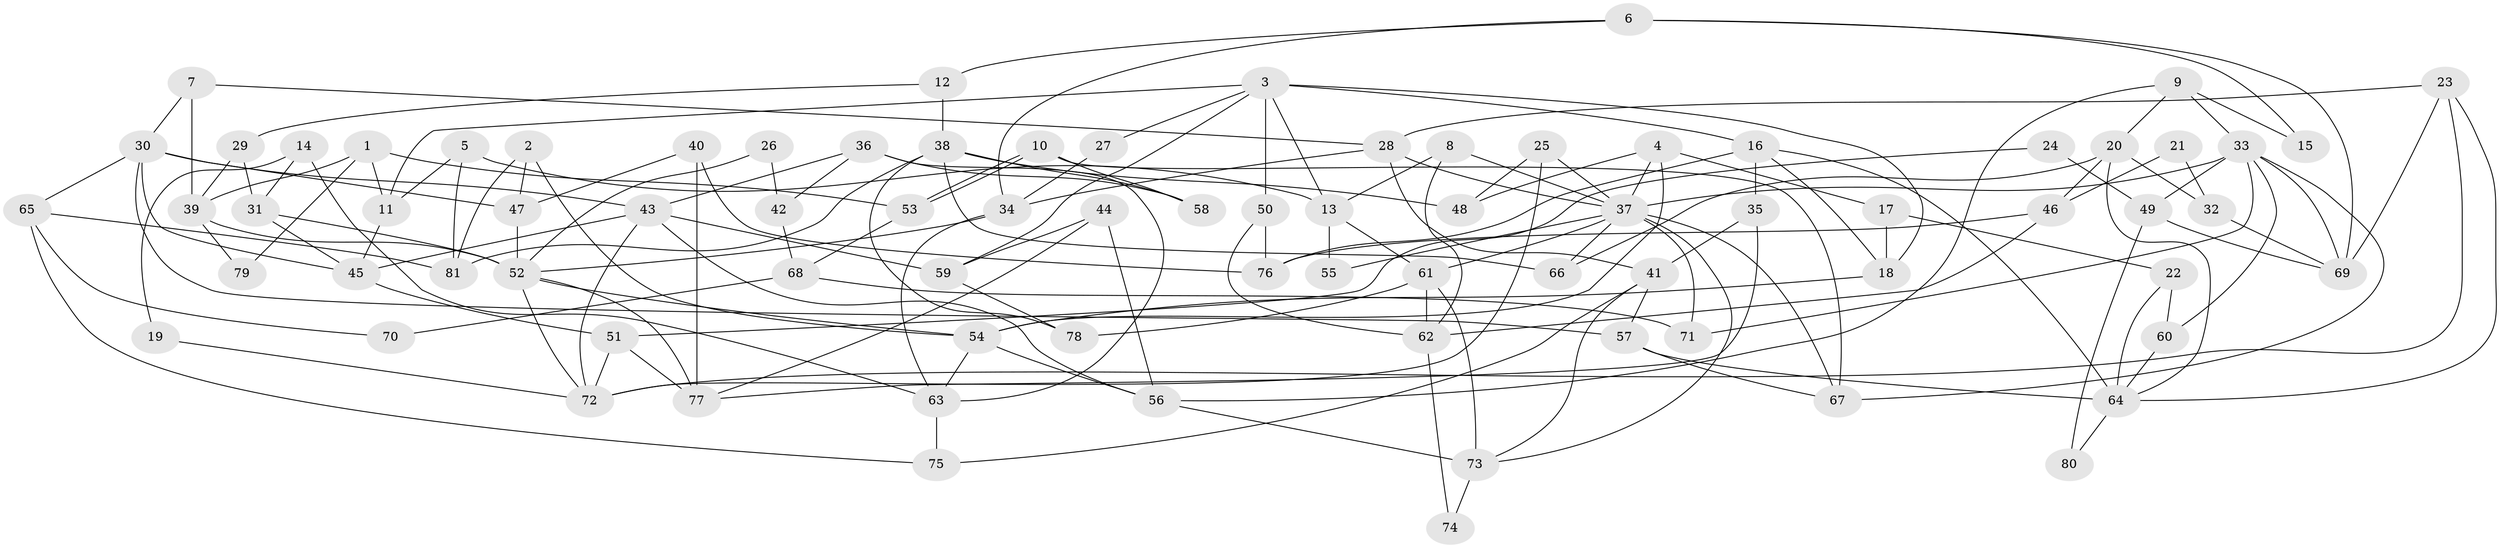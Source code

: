 // Generated by graph-tools (version 1.1) at 2025/15/03/09/25 04:15:08]
// undirected, 81 vertices, 162 edges
graph export_dot {
graph [start="1"]
  node [color=gray90,style=filled];
  1;
  2;
  3;
  4;
  5;
  6;
  7;
  8;
  9;
  10;
  11;
  12;
  13;
  14;
  15;
  16;
  17;
  18;
  19;
  20;
  21;
  22;
  23;
  24;
  25;
  26;
  27;
  28;
  29;
  30;
  31;
  32;
  33;
  34;
  35;
  36;
  37;
  38;
  39;
  40;
  41;
  42;
  43;
  44;
  45;
  46;
  47;
  48;
  49;
  50;
  51;
  52;
  53;
  54;
  55;
  56;
  57;
  58;
  59;
  60;
  61;
  62;
  63;
  64;
  65;
  66;
  67;
  68;
  69;
  70;
  71;
  72;
  73;
  74;
  75;
  76;
  77;
  78;
  79;
  80;
  81;
  1 -- 11;
  1 -- 39;
  1 -- 53;
  1 -- 79;
  2 -- 54;
  2 -- 81;
  2 -- 47;
  3 -- 16;
  3 -- 13;
  3 -- 11;
  3 -- 18;
  3 -- 27;
  3 -- 50;
  3 -- 59;
  4 -- 48;
  4 -- 54;
  4 -- 17;
  4 -- 37;
  5 -- 13;
  5 -- 11;
  5 -- 81;
  6 -- 69;
  6 -- 34;
  6 -- 12;
  6 -- 15;
  7 -- 28;
  7 -- 30;
  7 -- 39;
  8 -- 37;
  8 -- 62;
  8 -- 13;
  9 -- 33;
  9 -- 56;
  9 -- 15;
  9 -- 20;
  10 -- 53;
  10 -- 53;
  10 -- 67;
  10 -- 58;
  11 -- 45;
  12 -- 38;
  12 -- 29;
  13 -- 61;
  13 -- 55;
  14 -- 31;
  14 -- 63;
  14 -- 19;
  16 -- 35;
  16 -- 18;
  16 -- 64;
  16 -- 76;
  17 -- 18;
  17 -- 22;
  18 -- 54;
  19 -- 72;
  20 -- 64;
  20 -- 32;
  20 -- 46;
  20 -- 66;
  21 -- 46;
  21 -- 32;
  22 -- 60;
  22 -- 64;
  23 -- 64;
  23 -- 28;
  23 -- 69;
  23 -- 72;
  24 -- 49;
  24 -- 51;
  25 -- 37;
  25 -- 72;
  25 -- 48;
  26 -- 52;
  26 -- 42;
  27 -- 34;
  28 -- 41;
  28 -- 37;
  28 -- 34;
  29 -- 39;
  29 -- 31;
  30 -- 43;
  30 -- 47;
  30 -- 45;
  30 -- 57;
  30 -- 65;
  31 -- 52;
  31 -- 45;
  32 -- 69;
  33 -- 67;
  33 -- 37;
  33 -- 49;
  33 -- 60;
  33 -- 69;
  33 -- 71;
  34 -- 52;
  34 -- 63;
  35 -- 41;
  35 -- 77;
  36 -- 43;
  36 -- 58;
  36 -- 42;
  36 -- 63;
  37 -- 66;
  37 -- 55;
  37 -- 61;
  37 -- 67;
  37 -- 71;
  37 -- 73;
  38 -- 81;
  38 -- 78;
  38 -- 48;
  38 -- 58;
  38 -- 66;
  39 -- 52;
  39 -- 79;
  40 -- 77;
  40 -- 76;
  40 -- 47;
  41 -- 57;
  41 -- 73;
  41 -- 75;
  42 -- 68;
  43 -- 45;
  43 -- 56;
  43 -- 59;
  43 -- 72;
  44 -- 77;
  44 -- 59;
  44 -- 56;
  45 -- 51;
  46 -- 62;
  46 -- 76;
  47 -- 52;
  49 -- 69;
  49 -- 80;
  50 -- 76;
  50 -- 62;
  51 -- 72;
  51 -- 77;
  52 -- 72;
  52 -- 54;
  52 -- 77;
  53 -- 68;
  54 -- 63;
  54 -- 56;
  56 -- 73;
  57 -- 64;
  57 -- 67;
  59 -- 78;
  60 -- 64;
  61 -- 73;
  61 -- 62;
  61 -- 78;
  62 -- 74;
  63 -- 75;
  64 -- 80;
  65 -- 75;
  65 -- 70;
  65 -- 81;
  68 -- 71;
  68 -- 70;
  73 -- 74;
}
